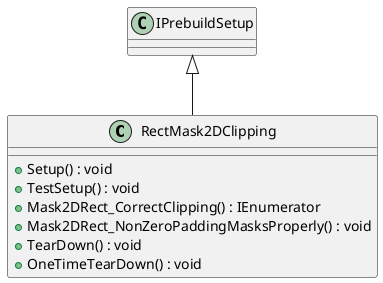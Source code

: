 @startuml
class RectMask2DClipping {
    + Setup() : void
    + TestSetup() : void
    + Mask2DRect_CorrectClipping() : IEnumerator
    + Mask2DRect_NonZeroPaddingMasksProperly() : void
    + TearDown() : void
    + OneTimeTearDown() : void
}
IPrebuildSetup <|-- RectMask2DClipping
@enduml
